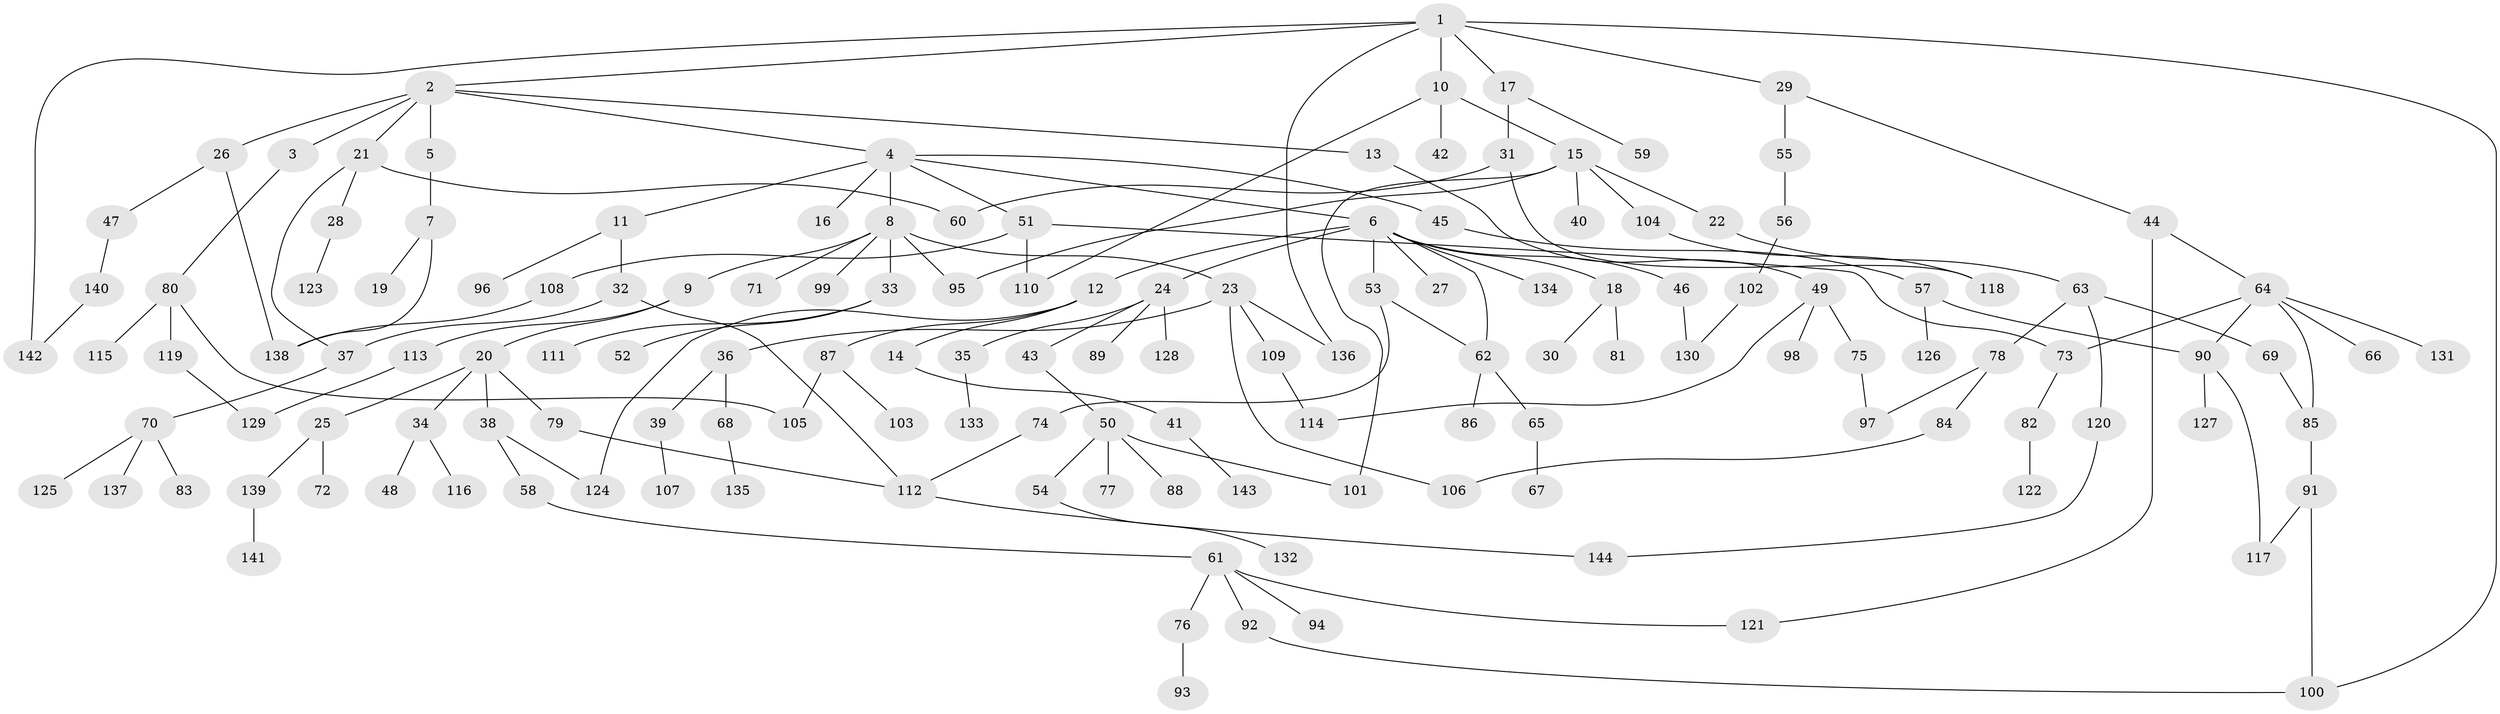 // Generated by graph-tools (version 1.1) at 2025/49/03/09/25 03:49:24]
// undirected, 144 vertices, 171 edges
graph export_dot {
graph [start="1"]
  node [color=gray90,style=filled];
  1;
  2;
  3;
  4;
  5;
  6;
  7;
  8;
  9;
  10;
  11;
  12;
  13;
  14;
  15;
  16;
  17;
  18;
  19;
  20;
  21;
  22;
  23;
  24;
  25;
  26;
  27;
  28;
  29;
  30;
  31;
  32;
  33;
  34;
  35;
  36;
  37;
  38;
  39;
  40;
  41;
  42;
  43;
  44;
  45;
  46;
  47;
  48;
  49;
  50;
  51;
  52;
  53;
  54;
  55;
  56;
  57;
  58;
  59;
  60;
  61;
  62;
  63;
  64;
  65;
  66;
  67;
  68;
  69;
  70;
  71;
  72;
  73;
  74;
  75;
  76;
  77;
  78;
  79;
  80;
  81;
  82;
  83;
  84;
  85;
  86;
  87;
  88;
  89;
  90;
  91;
  92;
  93;
  94;
  95;
  96;
  97;
  98;
  99;
  100;
  101;
  102;
  103;
  104;
  105;
  106;
  107;
  108;
  109;
  110;
  111;
  112;
  113;
  114;
  115;
  116;
  117;
  118;
  119;
  120;
  121;
  122;
  123;
  124;
  125;
  126;
  127;
  128;
  129;
  130;
  131;
  132;
  133;
  134;
  135;
  136;
  137;
  138;
  139;
  140;
  141;
  142;
  143;
  144;
  1 -- 2;
  1 -- 10;
  1 -- 17;
  1 -- 29;
  1 -- 136;
  1 -- 142;
  1 -- 100;
  2 -- 3;
  2 -- 4;
  2 -- 5;
  2 -- 13;
  2 -- 21;
  2 -- 26;
  3 -- 80;
  4 -- 6;
  4 -- 8;
  4 -- 11;
  4 -- 16;
  4 -- 45;
  4 -- 51;
  5 -- 7;
  6 -- 12;
  6 -- 18;
  6 -- 24;
  6 -- 27;
  6 -- 46;
  6 -- 53;
  6 -- 134;
  6 -- 62;
  7 -- 19;
  7 -- 138;
  8 -- 9;
  8 -- 23;
  8 -- 33;
  8 -- 71;
  8 -- 95;
  8 -- 99;
  9 -- 20;
  9 -- 113;
  10 -- 15;
  10 -- 42;
  10 -- 110;
  11 -- 32;
  11 -- 96;
  12 -- 14;
  12 -- 87;
  12 -- 124;
  13 -- 49;
  14 -- 41;
  15 -- 22;
  15 -- 40;
  15 -- 101;
  15 -- 104;
  15 -- 95;
  17 -- 31;
  17 -- 59;
  18 -- 30;
  18 -- 81;
  20 -- 25;
  20 -- 34;
  20 -- 38;
  20 -- 79;
  21 -- 28;
  21 -- 37;
  21 -- 60;
  22 -- 63;
  23 -- 36;
  23 -- 106;
  23 -- 109;
  23 -- 136;
  24 -- 35;
  24 -- 43;
  24 -- 89;
  24 -- 128;
  25 -- 72;
  25 -- 139;
  26 -- 47;
  26 -- 138;
  28 -- 123;
  29 -- 44;
  29 -- 55;
  31 -- 60;
  31 -- 118;
  32 -- 37;
  32 -- 112;
  33 -- 52;
  33 -- 111;
  34 -- 48;
  34 -- 116;
  35 -- 133;
  36 -- 39;
  36 -- 68;
  37 -- 70;
  38 -- 58;
  38 -- 124;
  39 -- 107;
  41 -- 143;
  43 -- 50;
  44 -- 64;
  44 -- 121;
  45 -- 57;
  46 -- 130;
  47 -- 140;
  49 -- 75;
  49 -- 98;
  49 -- 114;
  50 -- 54;
  50 -- 77;
  50 -- 88;
  50 -- 101;
  51 -- 73;
  51 -- 108;
  51 -- 110;
  53 -- 62;
  53 -- 74;
  54 -- 132;
  55 -- 56;
  56 -- 102;
  57 -- 126;
  57 -- 90;
  58 -- 61;
  61 -- 76;
  61 -- 92;
  61 -- 94;
  61 -- 121;
  62 -- 65;
  62 -- 86;
  63 -- 69;
  63 -- 78;
  63 -- 120;
  64 -- 66;
  64 -- 85;
  64 -- 90;
  64 -- 131;
  64 -- 73;
  65 -- 67;
  68 -- 135;
  69 -- 85;
  70 -- 83;
  70 -- 125;
  70 -- 137;
  73 -- 82;
  74 -- 112;
  75 -- 97;
  76 -- 93;
  78 -- 84;
  78 -- 97;
  79 -- 112;
  80 -- 115;
  80 -- 119;
  80 -- 105;
  82 -- 122;
  84 -- 106;
  85 -- 91;
  87 -- 103;
  87 -- 105;
  90 -- 117;
  90 -- 127;
  91 -- 100;
  91 -- 117;
  92 -- 100;
  102 -- 130;
  104 -- 118;
  108 -- 138;
  109 -- 114;
  112 -- 144;
  113 -- 129;
  119 -- 129;
  120 -- 144;
  139 -- 141;
  140 -- 142;
}
